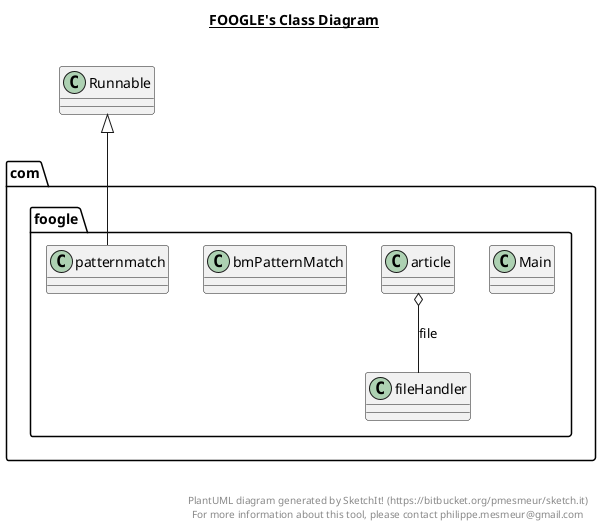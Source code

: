 @startuml

title __FOOGLE's Class Diagram__\n

  package com.foogle {
    class Main {
    }
  }
  

  package com.foogle {
    class article {
    }
  }
  

  package com.foogle {
    class bmPatternMatch {
    }
  }
  

  package com.foogle {
    class fileHandler {
    }
  }
  

  package com.foogle {
    class patternmatch {
    }
  }
  

  article o-- fileHandler : file
  patternmatch -up-|> Runnable


right footer


PlantUML diagram generated by SketchIt! (https://bitbucket.org/pmesmeur/sketch.it)
For more information about this tool, please contact philippe.mesmeur@gmail.com
endfooter

@enduml
